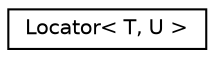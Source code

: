 digraph "Graphical Class Hierarchy"
{
 // INTERACTIVE_SVG=YES
 // LATEX_PDF_SIZE
  edge [fontname="Helvetica",fontsize="10",labelfontname="Helvetica",labelfontsize="10"];
  node [fontname="Helvetica",fontsize="10",shape=record];
  rankdir="LR";
  Node0 [label="Locator\< T, U \>",height=0.2,width=0.4,color="black", fillcolor="white", style="filled",URL="$d2/d23/class_locator.html",tooltip=" "];
}
